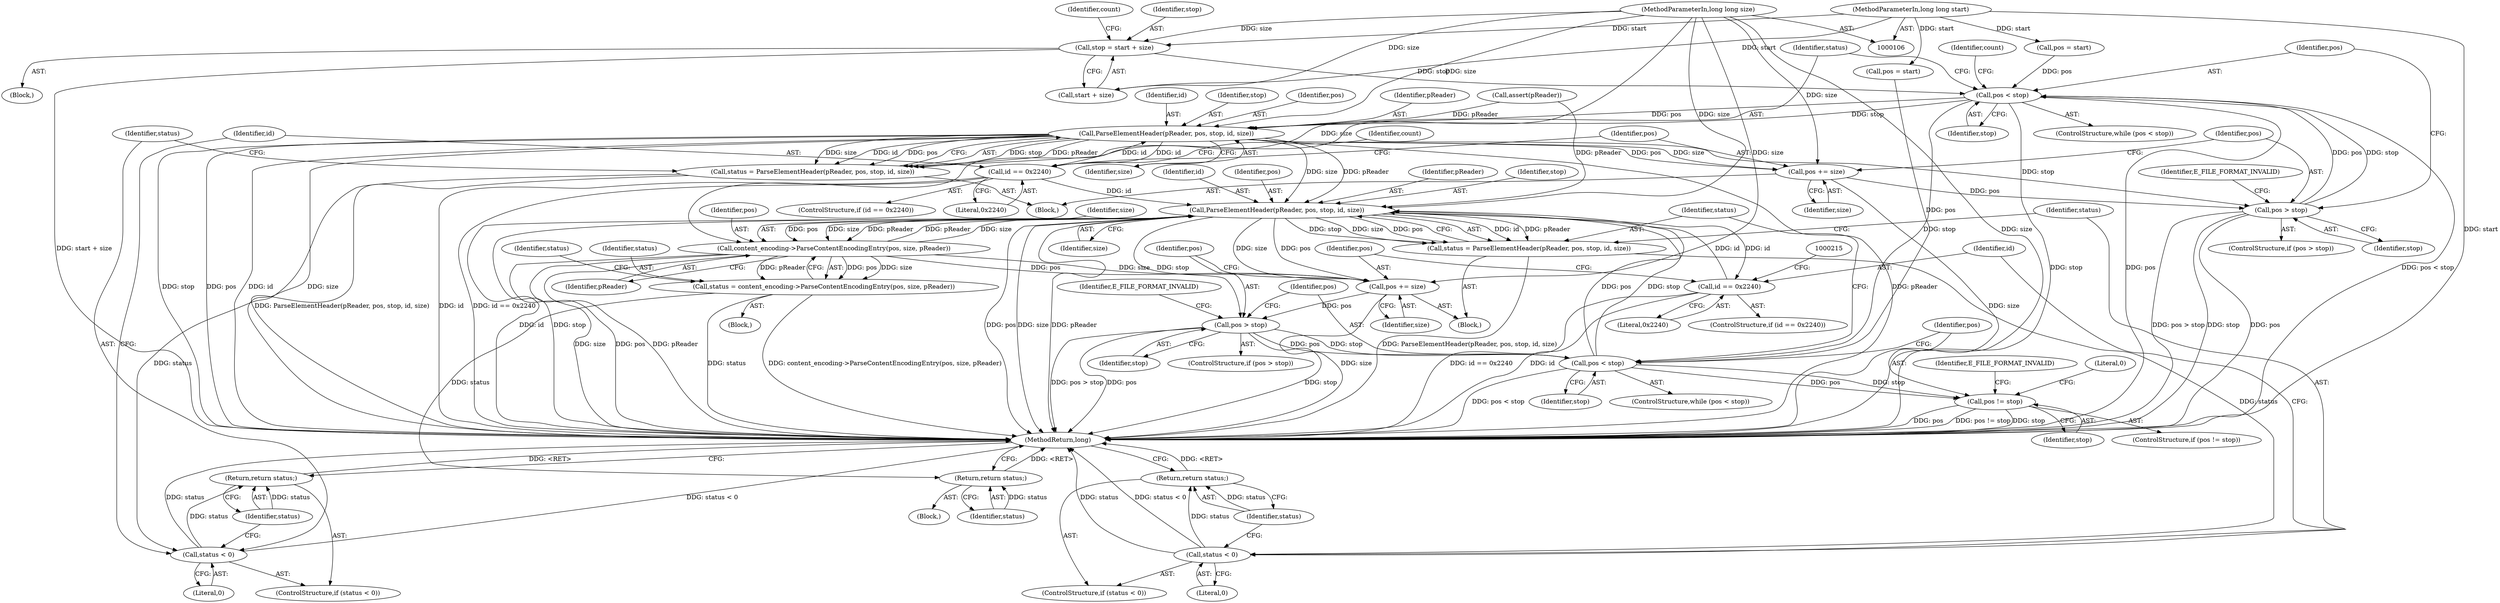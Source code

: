 digraph "0_Android_cc274e2abe8b2a6698a5c47d8aa4bb45f1f9538d_49@integer" {
"1000122" [label="(Call,stop = start + size)"];
"1000107" [label="(MethodParameterIn,long long start)"];
"1000108" [label="(MethodParameterIn,long long size)"];
"1000132" [label="(Call,pos < stop)"];
"1000141" [label="(Call,ParseElementHeader(pReader, pos, stop, id, size))"];
"1000139" [label="(Call,status = ParseElementHeader(pReader, pos, stop, id, size))"];
"1000148" [label="(Call,status < 0)"];
"1000151" [label="(Return,return status;)"];
"1000154" [label="(Call,id == 0x2240)"];
"1000197" [label="(Call,ParseElementHeader(pReader, pos, stop, id, size))"];
"1000195" [label="(Call,status = ParseElementHeader(pReader, pos, stop, id, size))"];
"1000204" [label="(Call,status < 0)"];
"1000207" [label="(Return,return status;)"];
"1000210" [label="(Call,id == 0x2240)"];
"1000225" [label="(Call,content_encoding->ParseContentEncodingEntry(pos, size, pReader))"];
"1000223" [label="(Call,status = content_encoding->ParseContentEncodingEntry(pos, size, pReader))"];
"1000234" [label="(Return,return status;)"];
"1000241" [label="(Call,pos += size)"];
"1000245" [label="(Call,pos > stop)"];
"1000188" [label="(Call,pos < stop)"];
"1000251" [label="(Call,pos != stop)"];
"1000159" [label="(Call,pos += size)"];
"1000163" [label="(Call,pos > stop)"];
"1000195" [label="(Call,status = ParseElementHeader(pReader, pos, stop, id, size))"];
"1000204" [label="(Call,status < 0)"];
"1000225" [label="(Call,content_encoding->ParseContentEncodingEntry(pos, size, pReader))"];
"1000132" [label="(Call,pos < stop)"];
"1000234" [label="(Return,return status;)"];
"1000251" [label="(Call,pos != stop)"];
"1000196" [label="(Identifier,status)"];
"1000162" [label="(ControlStructure,if (pos > stop))"];
"1000242" [label="(Identifier,pos)"];
"1000122" [label="(Call,stop = start + size)"];
"1000131" [label="(ControlStructure,while (pos < stop))"];
"1000198" [label="(Identifier,pReader)"];
"1000150" [label="(Literal,0)"];
"1000212" [label="(Literal,0x2240)"];
"1000253" [label="(Identifier,stop)"];
"1000188" [label="(Call,pos < stop)"];
"1000226" [label="(Identifier,pos)"];
"1000154" [label="(Call,id == 0x2240)"];
"1000224" [label="(Identifier,status)"];
"1000152" [label="(Identifier,status)"];
"1000246" [label="(Identifier,pos)"];
"1000243" [label="(Identifier,size)"];
"1000165" [label="(Identifier,stop)"];
"1000247" [label="(Identifier,stop)"];
"1000207" [label="(Return,return status;)"];
"1000151" [label="(Return,return status;)"];
"1000148" [label="(Call,status < 0)"];
"1000107" [label="(MethodParameterIn,long long start)"];
"1000147" [label="(ControlStructure,if (status < 0))"];
"1000145" [label="(Identifier,id)"];
"1000146" [label="(Identifier,size)"];
"1000115" [label="(Call,assert(pReader))"];
"1000161" [label="(Identifier,size)"];
"1000156" [label="(Literal,0x2240)"];
"1000133" [label="(Identifier,pos)"];
"1000227" [label="(Identifier,size)"];
"1000149" [label="(Identifier,status)"];
"1000139" [label="(Call,status = ParseElementHeader(pReader, pos, stop, id, size))"];
"1000163" [label="(Call,pos > stop)"];
"1000155" [label="(Identifier,id)"];
"1000108" [label="(MethodParameterIn,long long size)"];
"1000203" [label="(ControlStructure,if (status < 0))"];
"1000250" [label="(ControlStructure,if (pos != stop))"];
"1000191" [label="(Block,)"];
"1000206" [label="(Literal,0)"];
"1000153" [label="(ControlStructure,if (id == 0x2240))"];
"1000228" [label="(Identifier,pReader)"];
"1000230" [label="(Identifier,status)"];
"1000187" [label="(ControlStructure,while (pos < stop))"];
"1000124" [label="(Call,start + size)"];
"1000158" [label="(Identifier,count)"];
"1000164" [label="(Identifier,pos)"];
"1000140" [label="(Identifier,status)"];
"1000245" [label="(Call,pos > stop)"];
"1000235" [label="(Identifier,status)"];
"1000129" [label="(Identifier,count)"];
"1000118" [label="(Call,pos = start)"];
"1000135" [label="(Block,)"];
"1000200" [label="(Identifier,stop)"];
"1000209" [label="(ControlStructure,if (id == 0x2240))"];
"1000197" [label="(Call,ParseElementHeader(pReader, pos, stop, id, size))"];
"1000249" [label="(Identifier,E_FILE_FORMAT_INVALID)"];
"1000144" [label="(Identifier,stop)"];
"1000184" [label="(Call,pos = start)"];
"1000244" [label="(ControlStructure,if (pos > stop))"];
"1000143" [label="(Identifier,pos)"];
"1000170" [label="(Identifier,count)"];
"1000190" [label="(Identifier,stop)"];
"1000258" [label="(MethodReturn,long)"];
"1000160" [label="(Identifier,pos)"];
"1000241" [label="(Call,pos += size)"];
"1000223" [label="(Call,status = content_encoding->ParseContentEncodingEntry(pos, size, pReader))"];
"1000208" [label="(Identifier,status)"];
"1000211" [label="(Identifier,id)"];
"1000255" [label="(Identifier,E_FILE_FORMAT_INVALID)"];
"1000231" [label="(Block,)"];
"1000201" [label="(Identifier,id)"];
"1000202" [label="(Identifier,size)"];
"1000199" [label="(Identifier,pos)"];
"1000205" [label="(Identifier,status)"];
"1000210" [label="(Call,id == 0x2240)"];
"1000159" [label="(Call,pos += size)"];
"1000142" [label="(Identifier,pReader)"];
"1000213" [label="(Block,)"];
"1000109" [label="(Block,)"];
"1000252" [label="(Identifier,pos)"];
"1000123" [label="(Identifier,stop)"];
"1000141" [label="(Call,ParseElementHeader(pReader, pos, stop, id, size))"];
"1000257" [label="(Literal,0)"];
"1000189" [label="(Identifier,pos)"];
"1000167" [label="(Identifier,E_FILE_FORMAT_INVALID)"];
"1000134" [label="(Identifier,stop)"];
"1000122" -> "1000109"  [label="AST: "];
"1000122" -> "1000124"  [label="CFG: "];
"1000123" -> "1000122"  [label="AST: "];
"1000124" -> "1000122"  [label="AST: "];
"1000129" -> "1000122"  [label="CFG: "];
"1000122" -> "1000258"  [label="DDG: start + size"];
"1000107" -> "1000122"  [label="DDG: start"];
"1000108" -> "1000122"  [label="DDG: size"];
"1000122" -> "1000132"  [label="DDG: stop"];
"1000107" -> "1000106"  [label="AST: "];
"1000107" -> "1000258"  [label="DDG: start"];
"1000107" -> "1000118"  [label="DDG: start"];
"1000107" -> "1000124"  [label="DDG: start"];
"1000107" -> "1000184"  [label="DDG: start"];
"1000108" -> "1000106"  [label="AST: "];
"1000108" -> "1000258"  [label="DDG: size"];
"1000108" -> "1000124"  [label="DDG: size"];
"1000108" -> "1000141"  [label="DDG: size"];
"1000108" -> "1000159"  [label="DDG: size"];
"1000108" -> "1000197"  [label="DDG: size"];
"1000108" -> "1000225"  [label="DDG: size"];
"1000108" -> "1000241"  [label="DDG: size"];
"1000132" -> "1000131"  [label="AST: "];
"1000132" -> "1000134"  [label="CFG: "];
"1000133" -> "1000132"  [label="AST: "];
"1000134" -> "1000132"  [label="AST: "];
"1000140" -> "1000132"  [label="CFG: "];
"1000170" -> "1000132"  [label="CFG: "];
"1000132" -> "1000258"  [label="DDG: pos < stop"];
"1000132" -> "1000258"  [label="DDG: stop"];
"1000132" -> "1000258"  [label="DDG: pos"];
"1000163" -> "1000132"  [label="DDG: pos"];
"1000163" -> "1000132"  [label="DDG: stop"];
"1000118" -> "1000132"  [label="DDG: pos"];
"1000132" -> "1000141"  [label="DDG: pos"];
"1000132" -> "1000141"  [label="DDG: stop"];
"1000132" -> "1000188"  [label="DDG: stop"];
"1000141" -> "1000139"  [label="AST: "];
"1000141" -> "1000146"  [label="CFG: "];
"1000142" -> "1000141"  [label="AST: "];
"1000143" -> "1000141"  [label="AST: "];
"1000144" -> "1000141"  [label="AST: "];
"1000145" -> "1000141"  [label="AST: "];
"1000146" -> "1000141"  [label="AST: "];
"1000139" -> "1000141"  [label="CFG: "];
"1000141" -> "1000258"  [label="DDG: pReader"];
"1000141" -> "1000258"  [label="DDG: stop"];
"1000141" -> "1000258"  [label="DDG: pos"];
"1000141" -> "1000258"  [label="DDG: id"];
"1000141" -> "1000258"  [label="DDG: size"];
"1000141" -> "1000139"  [label="DDG: stop"];
"1000141" -> "1000139"  [label="DDG: pReader"];
"1000141" -> "1000139"  [label="DDG: size"];
"1000141" -> "1000139"  [label="DDG: id"];
"1000141" -> "1000139"  [label="DDG: pos"];
"1000115" -> "1000141"  [label="DDG: pReader"];
"1000154" -> "1000141"  [label="DDG: id"];
"1000141" -> "1000154"  [label="DDG: id"];
"1000141" -> "1000159"  [label="DDG: size"];
"1000141" -> "1000159"  [label="DDG: pos"];
"1000141" -> "1000163"  [label="DDG: stop"];
"1000141" -> "1000197"  [label="DDG: pReader"];
"1000141" -> "1000197"  [label="DDG: size"];
"1000139" -> "1000135"  [label="AST: "];
"1000140" -> "1000139"  [label="AST: "];
"1000149" -> "1000139"  [label="CFG: "];
"1000139" -> "1000258"  [label="DDG: ParseElementHeader(pReader, pos, stop, id, size)"];
"1000139" -> "1000148"  [label="DDG: status"];
"1000148" -> "1000147"  [label="AST: "];
"1000148" -> "1000150"  [label="CFG: "];
"1000149" -> "1000148"  [label="AST: "];
"1000150" -> "1000148"  [label="AST: "];
"1000152" -> "1000148"  [label="CFG: "];
"1000155" -> "1000148"  [label="CFG: "];
"1000148" -> "1000258"  [label="DDG: status"];
"1000148" -> "1000258"  [label="DDG: status < 0"];
"1000148" -> "1000151"  [label="DDG: status"];
"1000151" -> "1000147"  [label="AST: "];
"1000151" -> "1000152"  [label="CFG: "];
"1000152" -> "1000151"  [label="AST: "];
"1000258" -> "1000151"  [label="CFG: "];
"1000151" -> "1000258"  [label="DDG: <RET>"];
"1000152" -> "1000151"  [label="DDG: status"];
"1000154" -> "1000153"  [label="AST: "];
"1000154" -> "1000156"  [label="CFG: "];
"1000155" -> "1000154"  [label="AST: "];
"1000156" -> "1000154"  [label="AST: "];
"1000158" -> "1000154"  [label="CFG: "];
"1000160" -> "1000154"  [label="CFG: "];
"1000154" -> "1000258"  [label="DDG: id == 0x2240"];
"1000154" -> "1000258"  [label="DDG: id"];
"1000154" -> "1000197"  [label="DDG: id"];
"1000197" -> "1000195"  [label="AST: "];
"1000197" -> "1000202"  [label="CFG: "];
"1000198" -> "1000197"  [label="AST: "];
"1000199" -> "1000197"  [label="AST: "];
"1000200" -> "1000197"  [label="AST: "];
"1000201" -> "1000197"  [label="AST: "];
"1000202" -> "1000197"  [label="AST: "];
"1000195" -> "1000197"  [label="CFG: "];
"1000197" -> "1000258"  [label="DDG: id"];
"1000197" -> "1000258"  [label="DDG: stop"];
"1000197" -> "1000258"  [label="DDG: pos"];
"1000197" -> "1000258"  [label="DDG: size"];
"1000197" -> "1000258"  [label="DDG: pReader"];
"1000197" -> "1000195"  [label="DDG: id"];
"1000197" -> "1000195"  [label="DDG: pReader"];
"1000197" -> "1000195"  [label="DDG: stop"];
"1000197" -> "1000195"  [label="DDG: size"];
"1000197" -> "1000195"  [label="DDG: pos"];
"1000225" -> "1000197"  [label="DDG: pReader"];
"1000225" -> "1000197"  [label="DDG: size"];
"1000115" -> "1000197"  [label="DDG: pReader"];
"1000188" -> "1000197"  [label="DDG: pos"];
"1000188" -> "1000197"  [label="DDG: stop"];
"1000210" -> "1000197"  [label="DDG: id"];
"1000197" -> "1000210"  [label="DDG: id"];
"1000197" -> "1000225"  [label="DDG: pos"];
"1000197" -> "1000225"  [label="DDG: size"];
"1000197" -> "1000225"  [label="DDG: pReader"];
"1000197" -> "1000241"  [label="DDG: size"];
"1000197" -> "1000241"  [label="DDG: pos"];
"1000197" -> "1000245"  [label="DDG: stop"];
"1000195" -> "1000191"  [label="AST: "];
"1000196" -> "1000195"  [label="AST: "];
"1000205" -> "1000195"  [label="CFG: "];
"1000195" -> "1000258"  [label="DDG: ParseElementHeader(pReader, pos, stop, id, size)"];
"1000195" -> "1000204"  [label="DDG: status"];
"1000204" -> "1000203"  [label="AST: "];
"1000204" -> "1000206"  [label="CFG: "];
"1000205" -> "1000204"  [label="AST: "];
"1000206" -> "1000204"  [label="AST: "];
"1000208" -> "1000204"  [label="CFG: "];
"1000211" -> "1000204"  [label="CFG: "];
"1000204" -> "1000258"  [label="DDG: status"];
"1000204" -> "1000258"  [label="DDG: status < 0"];
"1000204" -> "1000207"  [label="DDG: status"];
"1000207" -> "1000203"  [label="AST: "];
"1000207" -> "1000208"  [label="CFG: "];
"1000208" -> "1000207"  [label="AST: "];
"1000258" -> "1000207"  [label="CFG: "];
"1000207" -> "1000258"  [label="DDG: <RET>"];
"1000208" -> "1000207"  [label="DDG: status"];
"1000210" -> "1000209"  [label="AST: "];
"1000210" -> "1000212"  [label="CFG: "];
"1000211" -> "1000210"  [label="AST: "];
"1000212" -> "1000210"  [label="AST: "];
"1000215" -> "1000210"  [label="CFG: "];
"1000242" -> "1000210"  [label="CFG: "];
"1000210" -> "1000258"  [label="DDG: id == 0x2240"];
"1000210" -> "1000258"  [label="DDG: id"];
"1000225" -> "1000223"  [label="AST: "];
"1000225" -> "1000228"  [label="CFG: "];
"1000226" -> "1000225"  [label="AST: "];
"1000227" -> "1000225"  [label="AST: "];
"1000228" -> "1000225"  [label="AST: "];
"1000223" -> "1000225"  [label="CFG: "];
"1000225" -> "1000258"  [label="DDG: size"];
"1000225" -> "1000258"  [label="DDG: pos"];
"1000225" -> "1000258"  [label="DDG: pReader"];
"1000225" -> "1000223"  [label="DDG: pos"];
"1000225" -> "1000223"  [label="DDG: size"];
"1000225" -> "1000223"  [label="DDG: pReader"];
"1000225" -> "1000241"  [label="DDG: size"];
"1000225" -> "1000241"  [label="DDG: pos"];
"1000223" -> "1000213"  [label="AST: "];
"1000224" -> "1000223"  [label="AST: "];
"1000230" -> "1000223"  [label="CFG: "];
"1000223" -> "1000258"  [label="DDG: content_encoding->ParseContentEncodingEntry(pos, size, pReader)"];
"1000223" -> "1000258"  [label="DDG: status"];
"1000223" -> "1000234"  [label="DDG: status"];
"1000234" -> "1000231"  [label="AST: "];
"1000234" -> "1000235"  [label="CFG: "];
"1000235" -> "1000234"  [label="AST: "];
"1000258" -> "1000234"  [label="CFG: "];
"1000234" -> "1000258"  [label="DDG: <RET>"];
"1000235" -> "1000234"  [label="DDG: status"];
"1000241" -> "1000191"  [label="AST: "];
"1000241" -> "1000243"  [label="CFG: "];
"1000242" -> "1000241"  [label="AST: "];
"1000243" -> "1000241"  [label="AST: "];
"1000246" -> "1000241"  [label="CFG: "];
"1000241" -> "1000258"  [label="DDG: size"];
"1000241" -> "1000245"  [label="DDG: pos"];
"1000245" -> "1000244"  [label="AST: "];
"1000245" -> "1000247"  [label="CFG: "];
"1000246" -> "1000245"  [label="AST: "];
"1000247" -> "1000245"  [label="AST: "];
"1000189" -> "1000245"  [label="CFG: "];
"1000249" -> "1000245"  [label="CFG: "];
"1000245" -> "1000258"  [label="DDG: pos > stop"];
"1000245" -> "1000258"  [label="DDG: pos"];
"1000245" -> "1000258"  [label="DDG: stop"];
"1000245" -> "1000188"  [label="DDG: pos"];
"1000245" -> "1000188"  [label="DDG: stop"];
"1000188" -> "1000187"  [label="AST: "];
"1000188" -> "1000190"  [label="CFG: "];
"1000189" -> "1000188"  [label="AST: "];
"1000190" -> "1000188"  [label="AST: "];
"1000196" -> "1000188"  [label="CFG: "];
"1000252" -> "1000188"  [label="CFG: "];
"1000188" -> "1000258"  [label="DDG: pos < stop"];
"1000184" -> "1000188"  [label="DDG: pos"];
"1000188" -> "1000251"  [label="DDG: pos"];
"1000188" -> "1000251"  [label="DDG: stop"];
"1000251" -> "1000250"  [label="AST: "];
"1000251" -> "1000253"  [label="CFG: "];
"1000252" -> "1000251"  [label="AST: "];
"1000253" -> "1000251"  [label="AST: "];
"1000255" -> "1000251"  [label="CFG: "];
"1000257" -> "1000251"  [label="CFG: "];
"1000251" -> "1000258"  [label="DDG: pos != stop"];
"1000251" -> "1000258"  [label="DDG: stop"];
"1000251" -> "1000258"  [label="DDG: pos"];
"1000159" -> "1000135"  [label="AST: "];
"1000159" -> "1000161"  [label="CFG: "];
"1000160" -> "1000159"  [label="AST: "];
"1000161" -> "1000159"  [label="AST: "];
"1000164" -> "1000159"  [label="CFG: "];
"1000159" -> "1000258"  [label="DDG: size"];
"1000159" -> "1000163"  [label="DDG: pos"];
"1000163" -> "1000162"  [label="AST: "];
"1000163" -> "1000165"  [label="CFG: "];
"1000164" -> "1000163"  [label="AST: "];
"1000165" -> "1000163"  [label="AST: "];
"1000133" -> "1000163"  [label="CFG: "];
"1000167" -> "1000163"  [label="CFG: "];
"1000163" -> "1000258"  [label="DDG: pos"];
"1000163" -> "1000258"  [label="DDG: pos > stop"];
"1000163" -> "1000258"  [label="DDG: stop"];
}
